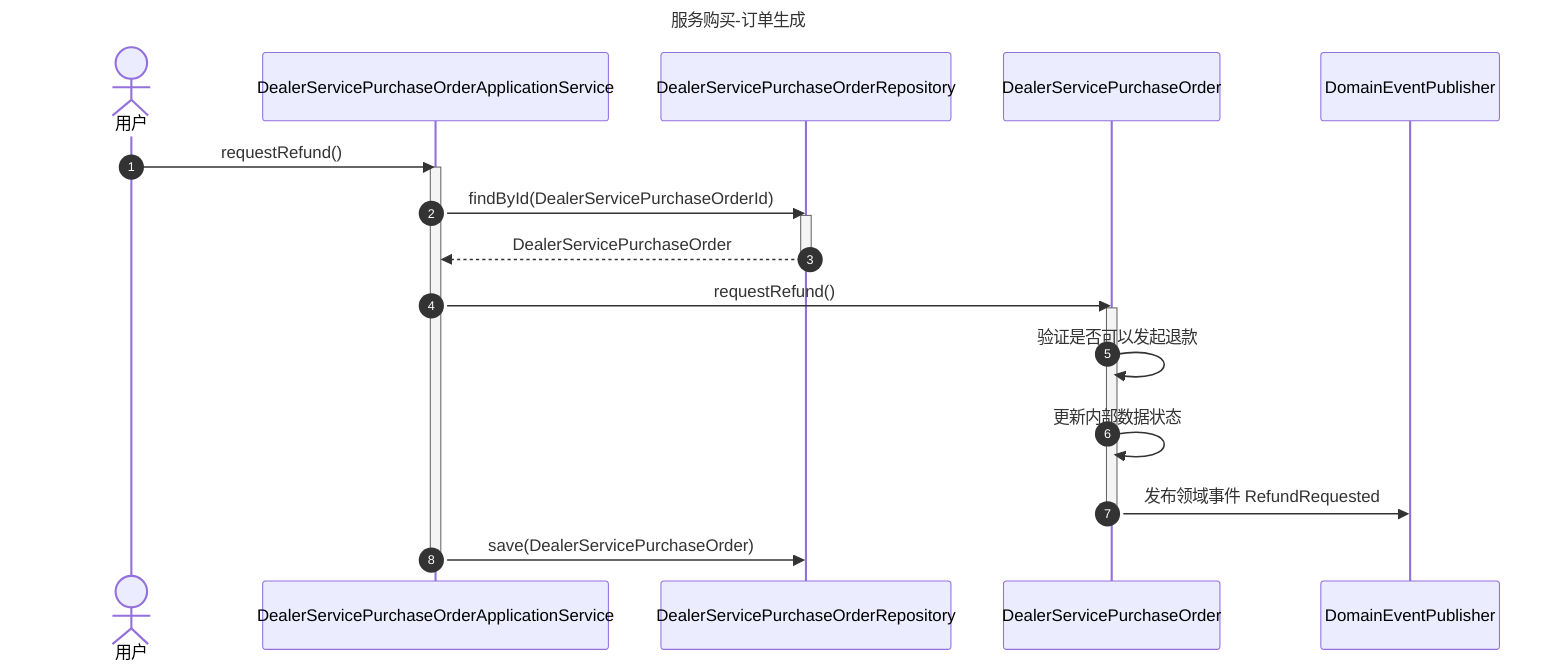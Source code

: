 sequenceDiagram
    title 服务购买-订单生成

    autonumber

    actor User as 用户
    participant DealerServicePurchaseOrderApplicationService
    participant DealerServicePurchaseOrderRepository
    participant DealerServicePurchaseOrder
    participant DomainEventPublisher


    User->>DealerServicePurchaseOrderApplicationService: requestRefund()

    activate DealerServicePurchaseOrderApplicationService

    DealerServicePurchaseOrderApplicationService->>DealerServicePurchaseOrderRepository: findById(DealerServicePurchaseOrderId)

    activate DealerServicePurchaseOrderRepository
    DealerServicePurchaseOrderRepository-->>DealerServicePurchaseOrderApplicationService: DealerServicePurchaseOrder
    deactivate DealerServicePurchaseOrderRepository

    DealerServicePurchaseOrderApplicationService->>DealerServicePurchaseOrder: requestRefund()

    activate DealerServicePurchaseOrder
    DealerServicePurchaseOrder->>DealerServicePurchaseOrder: 验证是否可以发起退款
    DealerServicePurchaseOrder->>DealerServicePurchaseOrder: 更新内部数据状态
    DealerServicePurchaseOrder->>DomainEventPublisher: 发布领域事件 RefundRequested

    deactivate DealerServicePurchaseOrder

    DealerServicePurchaseOrderApplicationService->>DealerServicePurchaseOrderRepository: save(DealerServicePurchaseOrder)

    deactivate DealerServicePurchaseOrderApplicationService